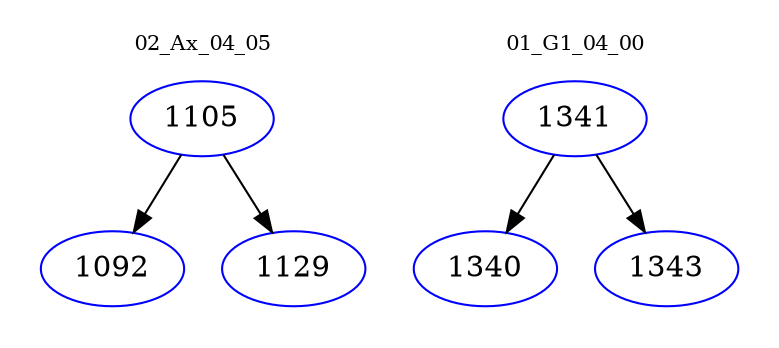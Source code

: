 digraph{
subgraph cluster_0 {
color = white
label = "02_Ax_04_05";
fontsize=10;
T0_1105 [label="1105", color="blue"]
T0_1105 -> T0_1092 [color="black"]
T0_1092 [label="1092", color="blue"]
T0_1105 -> T0_1129 [color="black"]
T0_1129 [label="1129", color="blue"]
}
subgraph cluster_1 {
color = white
label = "01_G1_04_00";
fontsize=10;
T1_1341 [label="1341", color="blue"]
T1_1341 -> T1_1340 [color="black"]
T1_1340 [label="1340", color="blue"]
T1_1341 -> T1_1343 [color="black"]
T1_1343 [label="1343", color="blue"]
}
}
